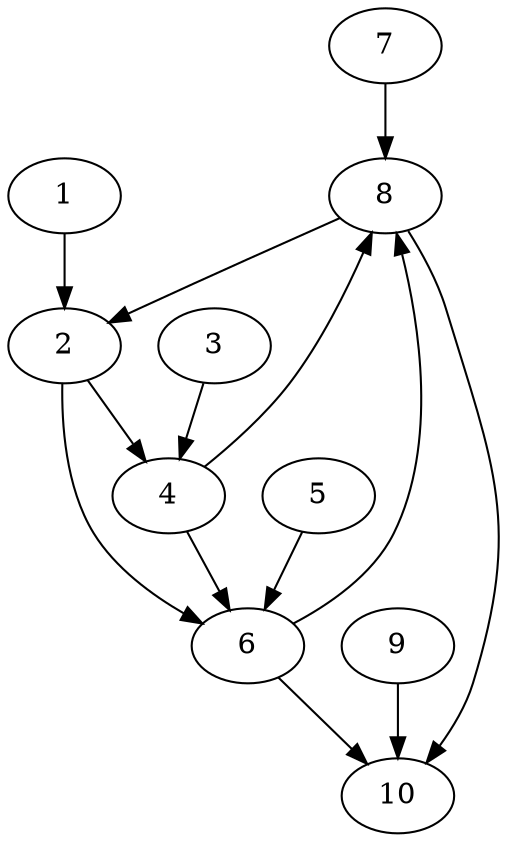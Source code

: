  strict digraph { node[shape = ellipse]; 8 10 4 2 6 5 1 7 9 3 ;8->10;8->2;4->6;4->8;2->4;2->6;6->8;6->10;5->6;1->2;7->8;9->10;3->4;}